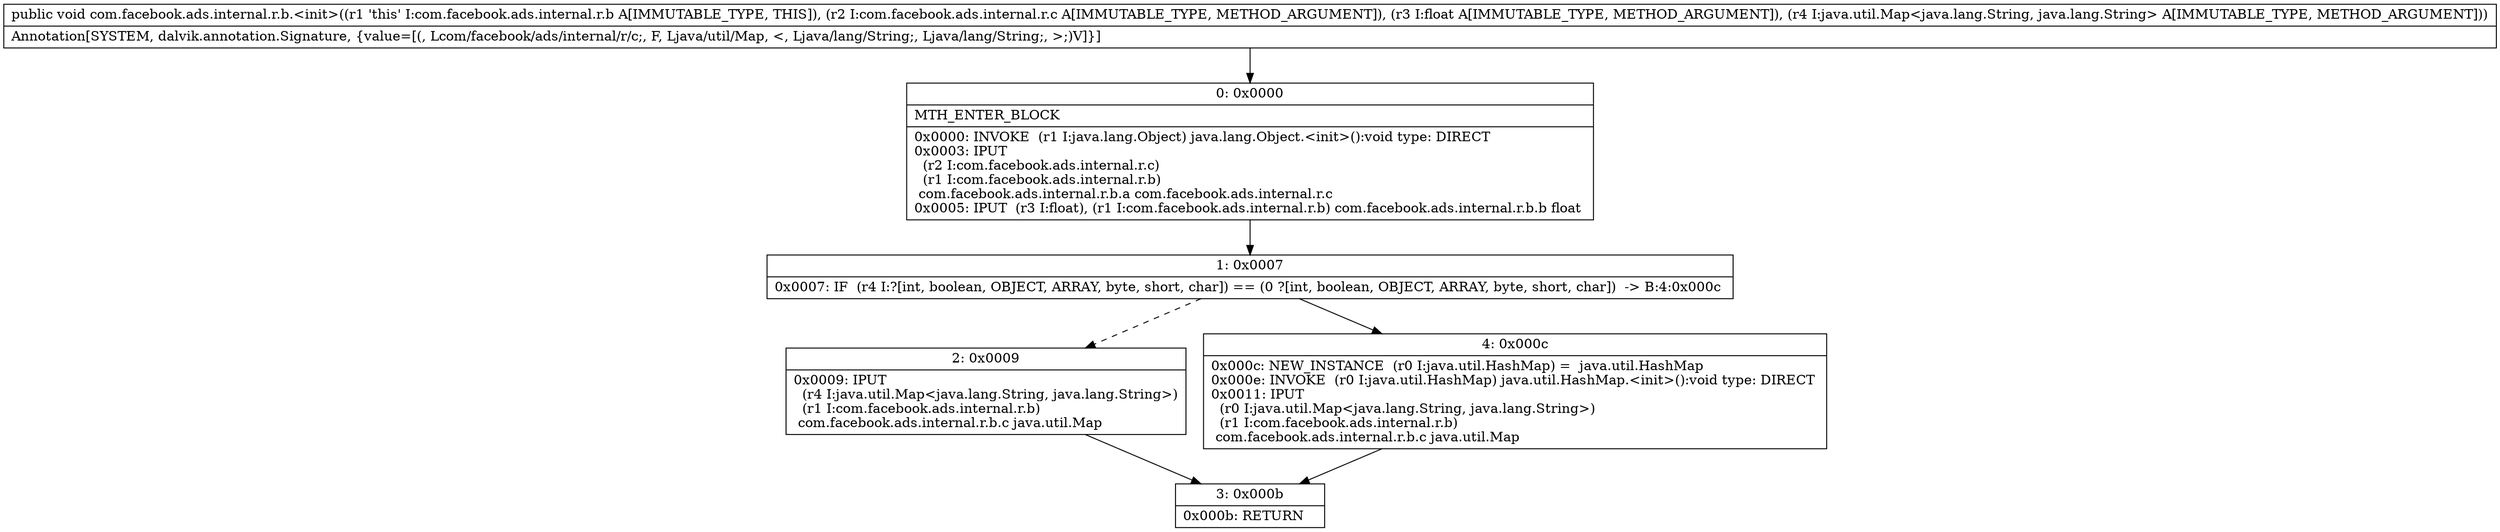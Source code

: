 digraph "CFG forcom.facebook.ads.internal.r.b.\<init\>(Lcom\/facebook\/ads\/internal\/r\/c;FLjava\/util\/Map;)V" {
Node_0 [shape=record,label="{0\:\ 0x0000|MTH_ENTER_BLOCK\l|0x0000: INVOKE  (r1 I:java.lang.Object) java.lang.Object.\<init\>():void type: DIRECT \l0x0003: IPUT  \l  (r2 I:com.facebook.ads.internal.r.c)\l  (r1 I:com.facebook.ads.internal.r.b)\l com.facebook.ads.internal.r.b.a com.facebook.ads.internal.r.c \l0x0005: IPUT  (r3 I:float), (r1 I:com.facebook.ads.internal.r.b) com.facebook.ads.internal.r.b.b float \l}"];
Node_1 [shape=record,label="{1\:\ 0x0007|0x0007: IF  (r4 I:?[int, boolean, OBJECT, ARRAY, byte, short, char]) == (0 ?[int, boolean, OBJECT, ARRAY, byte, short, char])  \-\> B:4:0x000c \l}"];
Node_2 [shape=record,label="{2\:\ 0x0009|0x0009: IPUT  \l  (r4 I:java.util.Map\<java.lang.String, java.lang.String\>)\l  (r1 I:com.facebook.ads.internal.r.b)\l com.facebook.ads.internal.r.b.c java.util.Map \l}"];
Node_3 [shape=record,label="{3\:\ 0x000b|0x000b: RETURN   \l}"];
Node_4 [shape=record,label="{4\:\ 0x000c|0x000c: NEW_INSTANCE  (r0 I:java.util.HashMap) =  java.util.HashMap \l0x000e: INVOKE  (r0 I:java.util.HashMap) java.util.HashMap.\<init\>():void type: DIRECT \l0x0011: IPUT  \l  (r0 I:java.util.Map\<java.lang.String, java.lang.String\>)\l  (r1 I:com.facebook.ads.internal.r.b)\l com.facebook.ads.internal.r.b.c java.util.Map \l}"];
MethodNode[shape=record,label="{public void com.facebook.ads.internal.r.b.\<init\>((r1 'this' I:com.facebook.ads.internal.r.b A[IMMUTABLE_TYPE, THIS]), (r2 I:com.facebook.ads.internal.r.c A[IMMUTABLE_TYPE, METHOD_ARGUMENT]), (r3 I:float A[IMMUTABLE_TYPE, METHOD_ARGUMENT]), (r4 I:java.util.Map\<java.lang.String, java.lang.String\> A[IMMUTABLE_TYPE, METHOD_ARGUMENT]))  | Annotation[SYSTEM, dalvik.annotation.Signature, \{value=[(, Lcom\/facebook\/ads\/internal\/r\/c;, F, Ljava\/util\/Map, \<, Ljava\/lang\/String;, Ljava\/lang\/String;, \>;)V]\}]\l}"];
MethodNode -> Node_0;
Node_0 -> Node_1;
Node_1 -> Node_2[style=dashed];
Node_1 -> Node_4;
Node_2 -> Node_3;
Node_4 -> Node_3;
}

